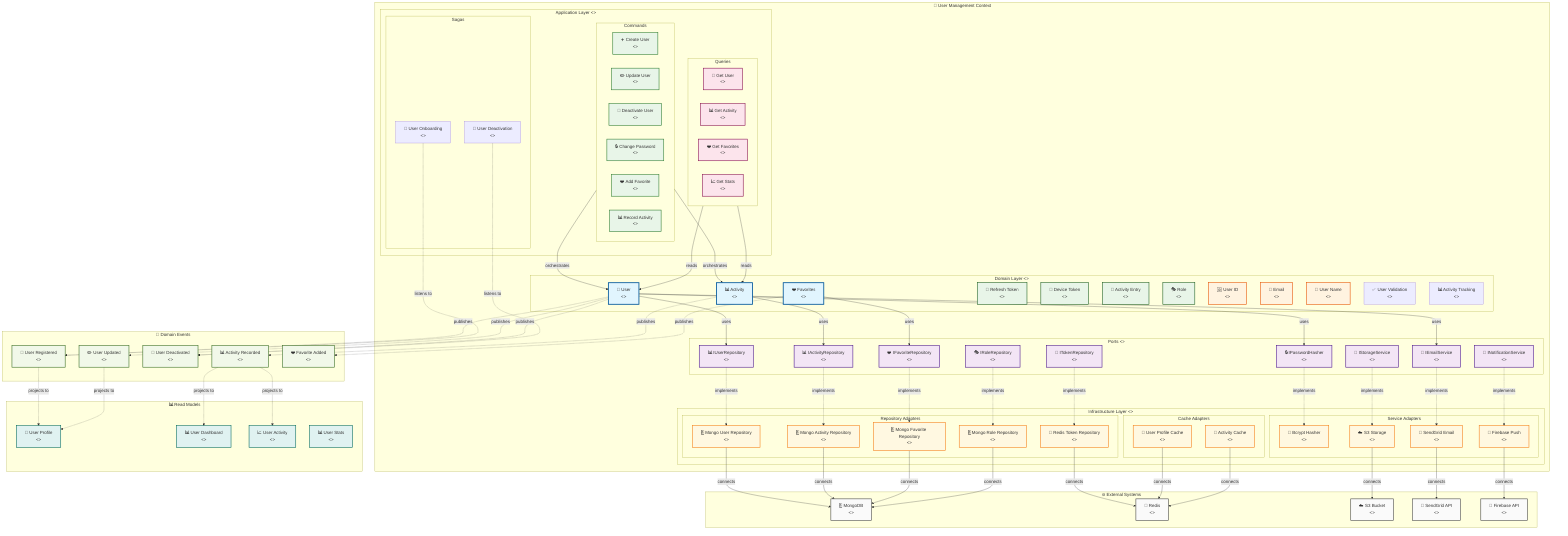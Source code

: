 graph TB
    %% ===== USER MANAGEMENT CONTEXT =====
    subgraph UserContext ["👤 User Management Context"]
        
        %% ===== DOMAIN LAYER (HEXAGON CORE) =====
        subgraph UserDomain ["Domain Layer <<DomainCore>>"]
            direction TB
            
            %% Aggregates
            User["👤 User<br/><<AggregateRoot>>"]
            UserActivity["📊 Activity<br/><<AggregateRoot>>"]
            UserFavorites["❤️ Favorites<br/><<AggregateRoot>>"]
            
            %% Entities
            RefreshToken["🎫 Refresh Token<br/><<Entity>>"]
            DeviceToken["📱 Device Token<br/><<Entity>>"]
            ActivityEntry["📝 Activity Entry<br/><<Entity>>"]
            Role["🎭 Role<br/><<Entity>>"]
            
            %% Value Objects
            UserId["🆔 User ID<br/><<ValueObject>>"]
            Email["📧 Email<br/><<ValueObject>>"]
            UserName["👤 User Name<br/><<ValueObject>>"]
            
            %% Domain Services
            UserValidationService["✅ User Validation<br/><<DomainService>>"]
            ActivityTrackingService["📊 Activity Tracking<br/><<DomainService>>"]
        end
        
        %% ===== PORTS (DOMAIN INTERFACES) =====
        subgraph UserPorts ["Ports <<Port>>"]
            direction TB
            
            %% Repository Ports
            IUserRepo["📊 IUserRepository<br/><<Port>>"]
            IActivityRepo["📊 IActivityRepository<br/><<Port>>"]
            IFavoriteRepo["❤️ IFavoriteRepository<br/><<Port>>"]
            ITokenRepo["🎫 ITokenRepository<br/><<Port>>"]
            IRoleRepo["🎭 IRoleRepository<br/><<Port>>"]
            
            %% Service Ports
            IPasswordHasher["🔒 IPasswordHasher<br/><<Port>>"]
            IEmailService["📧 IEmailService<br/><<Port>>"]
            IStorageService["💾 IStorageService<br/><<Port>>"]
            INotificationService["🔔 INotificationService<br/><<Port>>"]
        end
        
        %% ===== APPLICATION LAYER =====
        subgraph UserApplication ["Application Layer <<Application>>"]
            direction TB
            
            %% Commands
            subgraph UserCommands ["Commands"]
                CreateUserCmd["➕ Create User<br/><<Command>>"]
                UpdateUserCmd["✏️ Update User<br/><<Command>>"]
                DeactivateUserCmd["🚫 Deactivate User<br/><<Command>>"]
                ChangePasswordCmd["🔒 Change Password<br/><<Command>>"]
                AddFavoriteCmd["❤️ Add Favorite<br/><<Command>>"]
                RecordActivityCmd["📊 Record Activity<br/><<Command>>"]
            end
            
            %% Queries
            subgraph UserQueries ["Queries"]
                GetUserQuery["👤 Get User<br/><<Query>>"]
                GetUserActivityQuery["📊 Get Activity<br/><<Query>>"]
                GetUserFavoritesQuery["❤️ Get Favorites<br/><<Query>>"]
                GetUserStatsQuery["📈 Get Stats<br/><<Query>>"]
            end
            
            %% Sagas
            subgraph UserSagas ["Sagas"]
                UserOnboardingSaga["🎯 User Onboarding<br/><<Saga>>"]
                UserDeactivationSaga["🚫 User Deactivation<br/><<Saga>>"]
            end
        end
        
        %% ===== INFRASTRUCTURE LAYER (ADAPTERS) =====
        subgraph UserAdapters ["Infrastructure Layer <<Adapter>>"]
            direction TB
            
            %% Repository Adapters
            subgraph RepositoryAdapters ["Repository Adapters"]
                MongoUserRepo["🗄️ Mongo User Repository<br/><<RepositoryAdapter>>"]
                MongoActivityRepo["🗄️ Mongo Activity Repository<br/><<RepositoryAdapter>>"]
                MongoFavoriteRepo["🗄️ Mongo Favorite Repository<br/><<RepositoryAdapter>>"]
                RedisTokenRepo["🔴 Redis Token Repository<br/><<RepositoryAdapter>>"]
                MongoRoleRepo["🗄️ Mongo Role Repository<br/><<RepositoryAdapter>>"]
            end
            
            %% Service Adapters
            subgraph ServiceAdapters ["Service Adapters"]
                BcryptHasher["🔐 Bcrypt Hasher<br/><<SecurityAdapter>>"]
                SendGridEmail["📧 SendGrid Email<br/><<EmailAdapter>>"]
                S3Storage["☁️ S3 Storage<br/><<StorageAdapter>>"]
                FirebasePush["📱 Firebase Push<br/><<NotificationAdapter>>"]
            end
            
            %% Cache Adapters
            subgraph CacheAdapters ["Cache Adapters"]
                UserProfileCache["💾 User Profile Cache<br/><<CacheAdapter>>"]
                ActivityCache["💾 Activity Cache<br/><<CacheAdapter>>"]
            end
        end
    end
    
    %% ===== EXTERNAL SYSTEMS =====
    subgraph UserExternal ["🌐 External Systems"]
        MongoDB["🗄️ MongoDB<br/><<Database>>"]
        RedisCache["🔴 Redis<br/><<Cache>>"]
        S3Bucket["☁️ S3 Bucket<br/><<Storage>>"]
        SendGridAPI["📧 SendGrid API<br/><<EmailService>>"]
        FirebaseAPI["📱 Firebase API<br/><<PushService>>"]
    end
    
    %% ===== EVENTS =====
    subgraph UserEvents ["📨 Domain Events"]
        UserRegisteredEvent["👤 User Registered<br/><<DomainEvent>>"]
        UserUpdatedEvent["✏️ User Updated<br/><<DomainEvent>>"]
        UserDeactivatedEvent["🚫 User Deactivated<br/><<DomainEvent>>"]
        ActivityRecordedEvent["📊 Activity Recorded<br/><<DomainEvent>>"]
        FavoriteAddedEvent["❤️ Favorite Added<br/><<DomainEvent>>"]
    end
    
    %% ===== READ MODELS =====
    subgraph UserReadModels ["📊 Read Models"]
        UserProfileRM["👤 User Profile<br/><<ReadModel>>"]
        UserDashboardRM["📊 User Dashboard<br/><<ReadModel>>"]
        UserActivityRM["📈 User Activity<br/><<ReadModel>>"]
        UserStatsRM["📊 User Stats<br/><<ReadModel>>"]
    end
    
    %% ===== RELATIONSHIPS =====
    
    %% Domain to Ports (Dependency Inversion)
    User -->|uses| IUserRepo
    User -->|uses| IPasswordHasher
    User -->|uses| IEmailService
    UserActivity -->|uses| IActivityRepo
    UserFavorites -->|uses| IFavoriteRepo
    
    %% Application to Domain
    UserCommands -->|orchestrates| User
    UserCommands -->|orchestrates| UserActivity
    UserQueries -->|reads| User
    UserQueries -->|reads| UserActivity
    
    %% Ports to Adapters (Implementation)
    IUserRepo -.->|implements| MongoUserRepo
    IActivityRepo -.->|implements| MongoActivityRepo
    IFavoriteRepo -.->|implements| MongoFavoriteRepo
    ITokenRepo -.->|implements| RedisTokenRepo
    IRoleRepo -.->|implements| MongoRoleRepo
    IPasswordHasher -.->|implements| BcryptHasher
    IEmailService -.->|implements| SendGridEmail
    IStorageService -.->|implements| S3Storage
    INotificationService -.->|implements| FirebasePush
    
    %% Adapters to External Systems
    MongoUserRepo -->|connects| MongoDB
    MongoActivityRepo -->|connects| MongoDB
    MongoFavoriteRepo -->|connects| MongoDB
    MongoRoleRepo -->|connects| MongoDB
    RedisTokenRepo -->|connects| RedisCache
    UserProfileCache -->|connects| RedisCache
    ActivityCache -->|connects| RedisCache
    S3Storage -->|connects| S3Bucket
    SendGridEmail -->|connects| SendGridAPI
    FirebasePush -->|connects| FirebaseAPI
    
    %% Domain Events
    User -.->|publishes| UserRegisteredEvent
    User -.->|publishes| UserUpdatedEvent
    User -.->|publishes| UserDeactivatedEvent
    UserActivity -.->|publishes| ActivityRecordedEvent
    UserFavorites -.->|publishes| FavoriteAddedEvent
    
    %% Event to Read Models
    UserRegisteredEvent -.->|projects to| UserProfileRM
    UserUpdatedEvent -.->|projects to| UserProfileRM
    ActivityRecordedEvent -.->|projects to| UserActivityRM
    ActivityRecordedEvent -.->|projects to| UserDashboardRM
    
    %% Sagas
    UserOnboardingSaga -.->|listens to| UserRegisteredEvent
    UserDeactivationSaga -.->|listens to| UserDeactivatedEvent
    
    %% ===== STYLING =====
    classDef aggregate fill:#e1f5fe,stroke:#01579b,stroke-width:3px
    classDef entity fill:#e8f5e8,stroke:#1b5e20,stroke-width:2px
    classDef valueObject fill:#fff3e0,stroke:#e65100,stroke-width:2px
    classDef port fill:#f3e5f5,stroke:#4a148c,stroke-width:2px
    classDef adapter fill:#fff8e1,stroke:#f57f17,stroke-width:2px
    classDef external fill:#fafafa,stroke:#424242,stroke-width:2px
    classDef command fill:#e8f5e8,stroke:#2e7d32,stroke-width:2px
    classDef query fill:#fce4ec,stroke:#880e4f,stroke-width:2px
    classDef event fill:#f1f8e9,stroke:#33691e,stroke-width:2px
    classDef readModel fill:#e0f2f1,stroke:#00695c,stroke-width:2px
    
    class User,UserActivity,UserFavorites aggregate
    class RefreshToken,DeviceToken,ActivityEntry,Role entity
    class UserId,Email,UserName valueObject
    class IUserRepo,IActivityRepo,IFavoriteRepo,ITokenRepo,IRoleRepo,IPasswordHasher,IEmailService,IStorageService,INotificationService port
    class MongoUserRepo,MongoActivityRepo,MongoFavoriteRepo,RedisTokenRepo,MongoRoleRepo,BcryptHasher,SendGridEmail,S3Storage,FirebasePush,UserProfileCache,ActivityCache adapter
    class MongoDB,RedisCache,S3Bucket,SendGridAPI,FirebaseAPI external
    class CreateUserCmd,UpdateUserCmd,DeactivateUserCmd,ChangePasswordCmd,AddFavoriteCmd,RecordActivityCmd command
    class GetUserQuery,GetUserActivityQuery,GetUserFavoritesQuery,GetUserStatsQuery query
    class UserRegisteredEvent,UserUpdatedEvent,UserDeactivatedEvent,ActivityRecordedEvent,FavoriteAddedEvent event
    class UserProfileRM,UserDashboardRM,UserActivityRM,UserStatsRM readModel